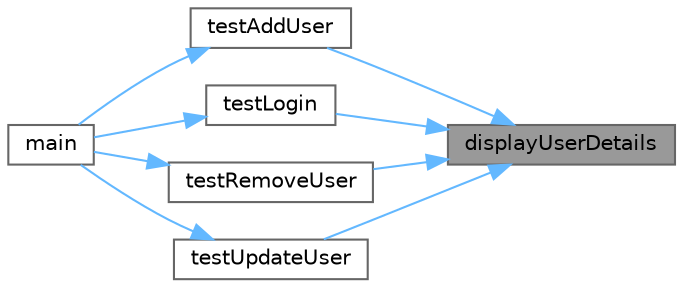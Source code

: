 digraph "displayUserDetails"
{
 // LATEX_PDF_SIZE
  bgcolor="transparent";
  edge [fontname=Helvetica,fontsize=10,labelfontname=Helvetica,labelfontsize=10];
  node [fontname=Helvetica,fontsize=10,shape=box,height=0.2,width=0.4];
  rankdir="RL";
  Node1 [id="Node000001",label="displayUserDetails",height=0.2,width=0.4,color="gray40", fillcolor="grey60", style="filled", fontcolor="black",tooltip="Displays detailed information about a user."];
  Node1 -> Node2 [id="edge1_Node000001_Node000002",dir="back",color="steelblue1",style="solid",tooltip=" "];
  Node2 [id="Node000002",label="testAddUser",height=0.2,width=0.4,color="grey40", fillcolor="white", style="filled",URL="$main_8cpp.html#aec92b3b4f77ae000120a3e30300a1629",tooltip="Test function for adding new users to the database."];
  Node2 -> Node3 [id="edge2_Node000002_Node000003",dir="back",color="steelblue1",style="solid",tooltip=" "];
  Node3 [id="Node000003",label="main",height=0.2,width=0.4,color="grey40", fillcolor="white", style="filled",URL="$main_8cpp.html#ae66f6b31b5ad750f1fe042a706a4e3d4",tooltip="Main entry point for the UserDatabase test program."];
  Node1 -> Node4 [id="edge3_Node000001_Node000004",dir="back",color="steelblue1",style="solid",tooltip=" "];
  Node4 [id="Node000004",label="testLogin",height=0.2,width=0.4,color="grey40", fillcolor="white", style="filled",URL="$main_8cpp.html#a78769662a640a3ea3888b98e7f796e41",tooltip="Test function for user login verification."];
  Node4 -> Node3 [id="edge4_Node000004_Node000003",dir="back",color="steelblue1",style="solid",tooltip=" "];
  Node1 -> Node5 [id="edge5_Node000001_Node000005",dir="back",color="steelblue1",style="solid",tooltip=" "];
  Node5 [id="Node000005",label="testRemoveUser",height=0.2,width=0.4,color="grey40", fillcolor="white", style="filled",URL="$main_8cpp.html#aa337dbbf3d35bee99a64dabe2bbf7010",tooltip="Test function for removing users from the database."];
  Node5 -> Node3 [id="edge6_Node000005_Node000003",dir="back",color="steelblue1",style="solid",tooltip=" "];
  Node1 -> Node6 [id="edge7_Node000001_Node000006",dir="back",color="steelblue1",style="solid",tooltip=" "];
  Node6 [id="Node000006",label="testUpdateUser",height=0.2,width=0.4,color="grey40", fillcolor="white", style="filled",URL="$main_8cpp.html#ad8c2f8687c9ce381f10c5f0f1881331e",tooltip="Test function for updating existing users in the database."];
  Node6 -> Node3 [id="edge8_Node000006_Node000003",dir="back",color="steelblue1",style="solid",tooltip=" "];
}
